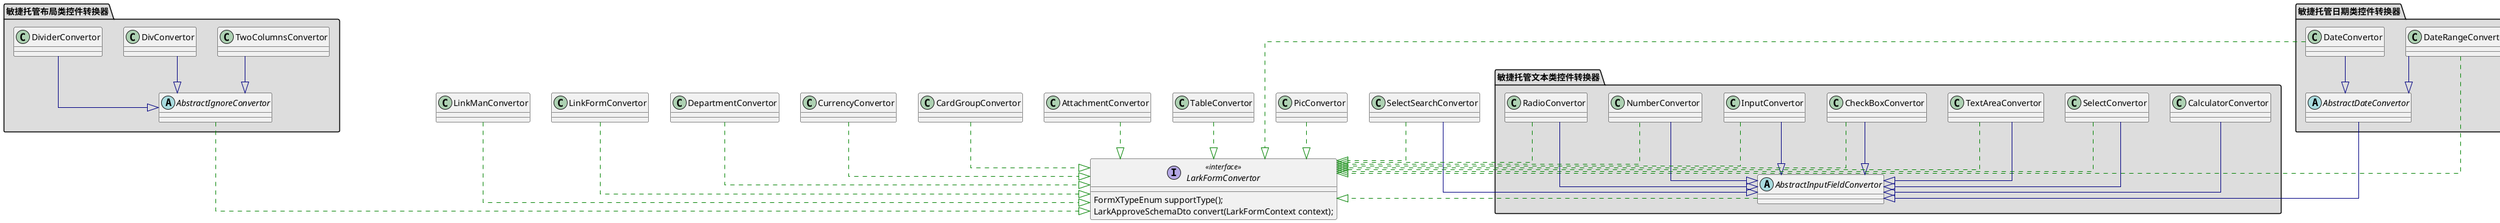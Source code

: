@startuml

skinparam linetype ortho

interface LarkFormConvertor << interface >> {
FormXTypeEnum supportType();
LarkApproveSchemaDto convert(LarkFormContext context);
}
package "敏捷托管布局类控件转换器" #DDDDDD {
abstract class AbstractIgnoreConvertor
class DivConvertor
class DividerConvertor
class TwoColumnsConvertor
}
package "敏捷托管日期类控件转换器" #DDDDDD {
abstract class AbstractDateConvertor
class DateConvertor
class DateRangeConvertor
}
package "敏捷托管文本类控件转换器" #DDDDDD {
abstract class AbstractInputFieldConvertor
class CalculatorConvertor
class CheckBoxConvertor
class InputConvertor
class NumberConvertor
class RadioConvertor
class SelectConvertor
class TextAreaConvertor
}

together {
class AttachmentConvertor
class CardGroupConvertor
class CurrencyConvertor
class DepartmentConvertor
class LinkFormConvertor
class LinkManConvertor
class PicConvertor
class SelectSearchConvertor
class TableConvertor
}


AbstractDateConvertor        -[#000082,plain]-^  AbstractInputFieldConvertor
DateConvertor                -[#000082,plain]-^  AbstractDateConvertor
DateConvertor                -[#008200,dashed]-^  LarkFormConvertor
DateRangeConvertor           -[#000082,plain]-^  AbstractDateConvertor
DateRangeConvertor           -[#008200,dashed]-^  LarkFormConvertor


CalculatorConvertor          -[#000082,plain]-^  AbstractInputFieldConvertor
CheckBoxConvertor            -[#000082,plain]-^  AbstractInputFieldConvertor
InputConvertor               -[#000082,plain]-^  AbstractInputFieldConvertor
NumberConvertor              -[#000082,plain]-^  AbstractInputFieldConvertor
RadioConvertor               -[#000082,plain]-^  AbstractInputFieldConvertor
SelectConvertor              -[#000082,plain]-^  AbstractInputFieldConvertor
SelectSearchConvertor        -[#000082,plain]-^  AbstractInputFieldConvertor
TextAreaConvertor            -[#000082,plain]-^  AbstractInputFieldConvertor
CardGroupConvertor           -[#008200,dashed]-^  LarkFormConvertor
AbstractIgnoreConvertor      -[#008200,dashed]-^  LarkFormConvertor
AbstractInputFieldConvertor  -[#008200,dashed]-^  LarkFormConvertor
AttachmentConvertor          -[#008200,dashed]-^  LarkFormConvertor
CheckBoxConvertor            -[#008200,dashed]-^  LarkFormConvertor
CurrencyConvertor            -[#008200,dashed]-^  LarkFormConvertor
DepartmentConvertor          -[#008200,dashed]-^  LarkFormConvertor
InputConvertor               -[#008200,dashed]-^  LarkFormConvertor
LinkFormConvertor            -[#008200,dashed]-^  LarkFormConvertor
LinkManConvertor             -[#008200,dashed]-^  LarkFormConvertor
NumberConvertor              -[#008200,dashed]-^  LarkFormConvertor
PicConvertor                 -[#008200,dashed]-^  LarkFormConvertor
RadioConvertor               -[#008200,dashed]-^  LarkFormConvertor
SelectConvertor              -[#008200,dashed]-^  LarkFormConvertor
SelectSearchConvertor        -[#008200,dashed]-^  LarkFormConvertor
TableConvertor               -[#008200,dashed]-^  LarkFormConvertor
TextAreaConvertor            -[#008200,dashed]-^  LarkFormConvertor

TwoColumnsConvertor          -[#000082,plain]-^  AbstractIgnoreConvertor
DividerConvertor             -[#000082,plain]-^  AbstractIgnoreConvertor
DivConvertor                 -[#000082,plain]-^  AbstractIgnoreConvertor

@enduml